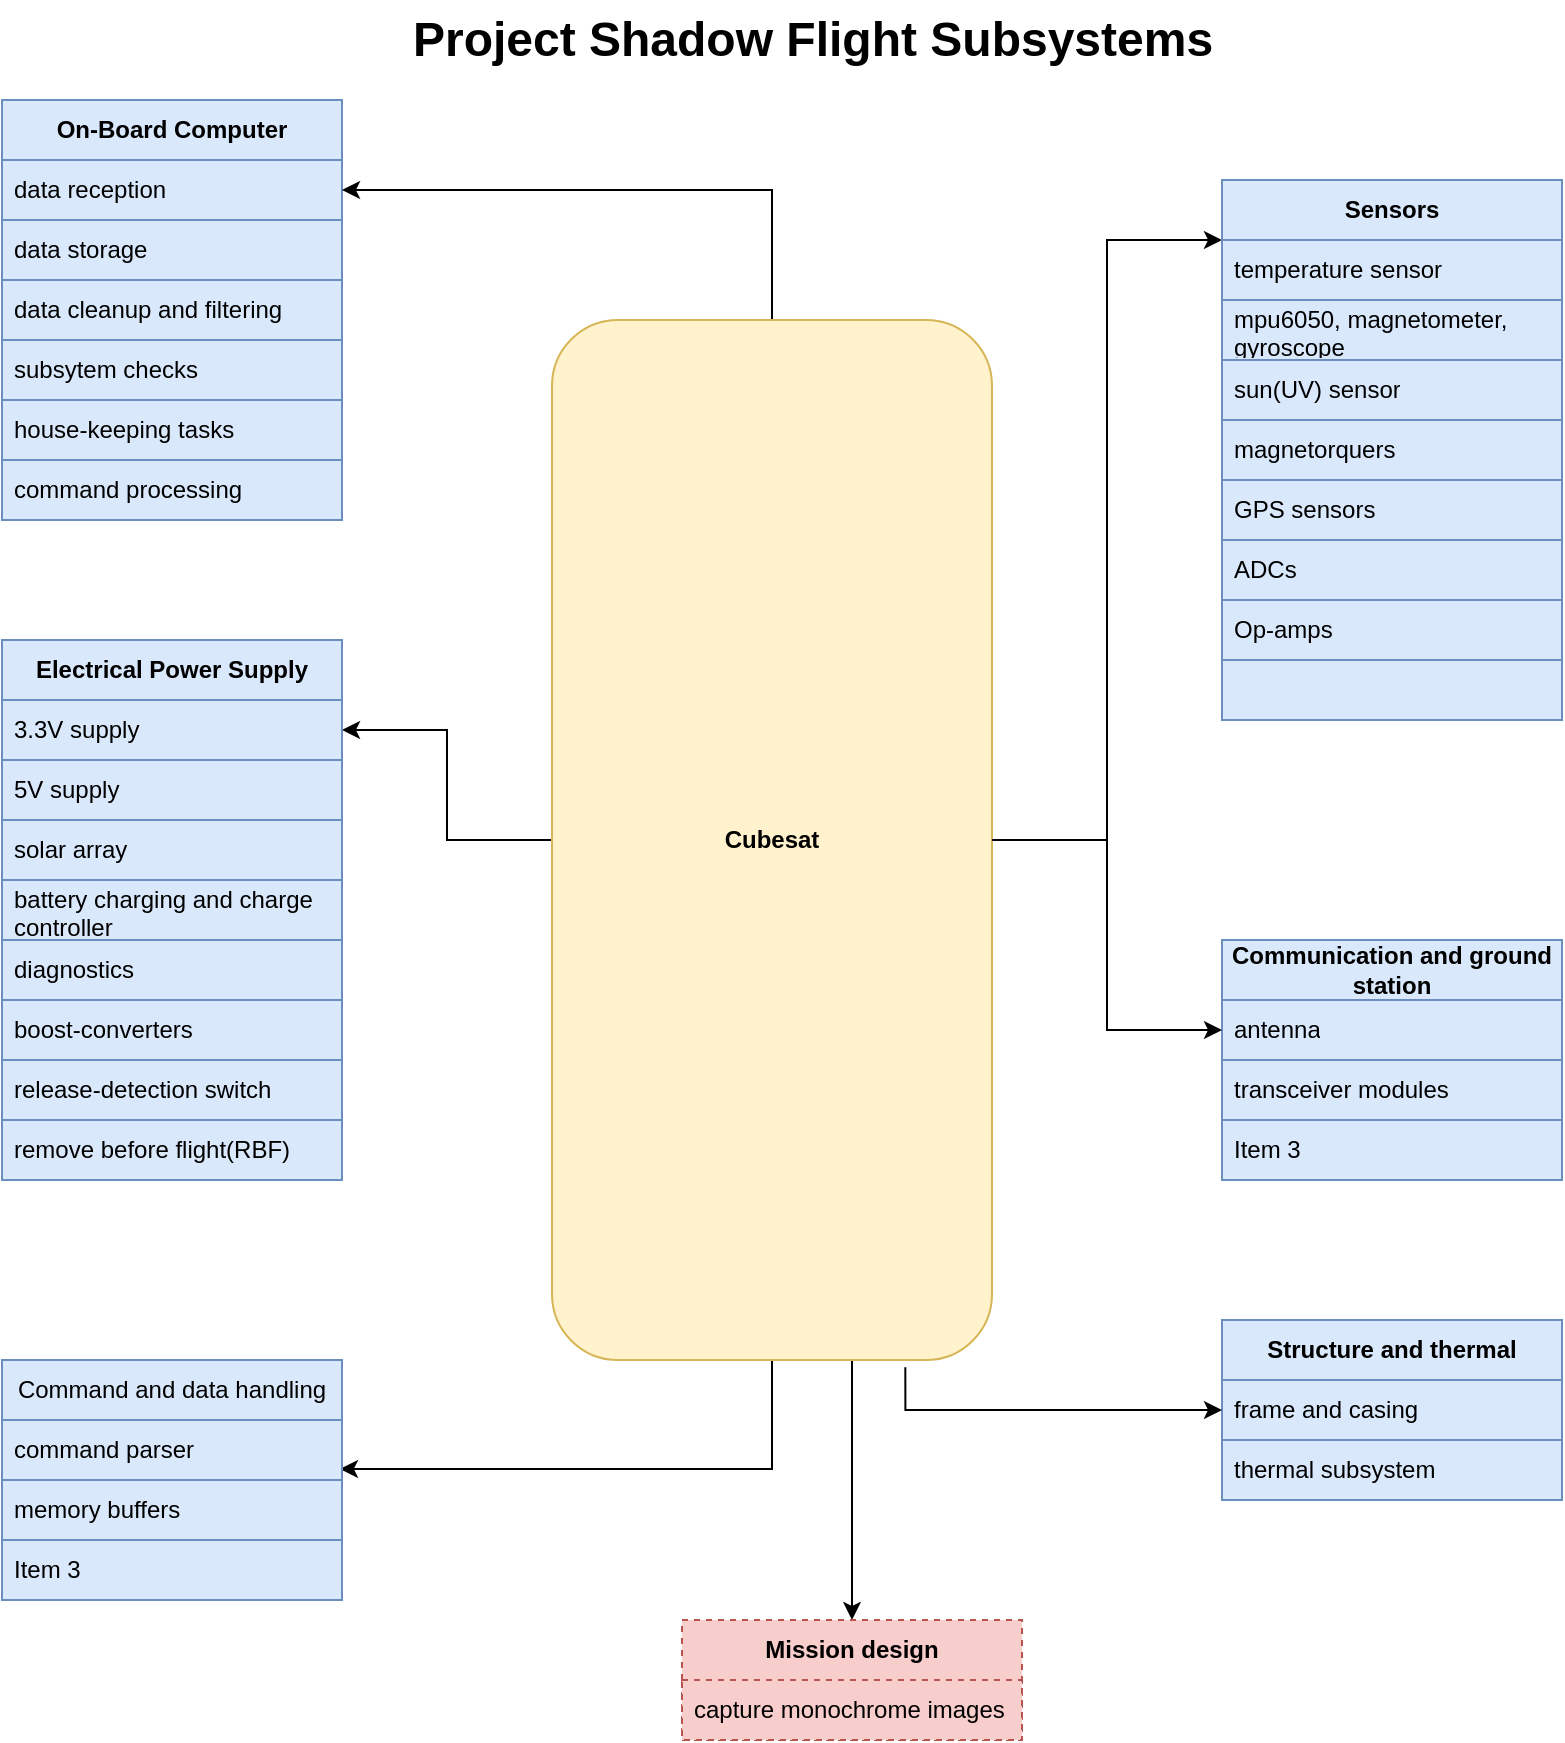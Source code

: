 <mxfile version="28.0.6">
  <diagram name="Page-1" id="E-5t9pThX8K7YHl_Ke6q">
    <mxGraphModel dx="1209" dy="1597" grid="0" gridSize="10" guides="1" tooltips="1" connect="1" arrows="1" fold="1" page="1" pageScale="1" pageWidth="850" pageHeight="1100" math="0" shadow="0">
      <root>
        <mxCell id="0" />
        <mxCell id="1" parent="0" />
        <mxCell id="Uk9GfLsoAb0SeuHJn7hZ-63" value="" style="whiteSpace=wrap;html=1;rounded=0;fillColor=#dae8fc;strokeColor=#6c8ebf;" parent="1" vertex="1">
          <mxGeometry x="630" y="30" width="170" height="30" as="geometry" />
        </mxCell>
        <mxCell id="Uk9GfLsoAb0SeuHJn7hZ-64" value="" style="whiteSpace=wrap;html=1;rounded=0;fillColor=#dae8fc;strokeColor=#6c8ebf;" parent="1" vertex="1">
          <mxGeometry x="630" y="60" width="170" height="30" as="geometry" />
        </mxCell>
        <mxCell id="Uk9GfLsoAb0SeuHJn7hZ-65" value="" style="whiteSpace=wrap;html=1;rounded=0;fillColor=#dae8fc;strokeColor=#6c8ebf;" parent="1" vertex="1">
          <mxGeometry x="630" y="90" width="170" height="30" as="geometry" />
        </mxCell>
        <mxCell id="Uk9GfLsoAb0SeuHJn7hZ-66" value="" style="whiteSpace=wrap;html=1;rounded=0;fillColor=#dae8fc;strokeColor=#6c8ebf;" parent="1" vertex="1">
          <mxGeometry x="630" y="120" width="170" height="30" as="geometry" />
        </mxCell>
        <mxCell id="Uk9GfLsoAb0SeuHJn7hZ-67" value="" style="whiteSpace=wrap;html=1;rounded=0;fillColor=#dae8fc;strokeColor=#6c8ebf;" parent="1" vertex="1">
          <mxGeometry x="630" y="150" width="170" height="30" as="geometry" />
        </mxCell>
        <mxCell id="Uk9GfLsoAb0SeuHJn7hZ-68" value="" style="whiteSpace=wrap;html=1;rounded=0;fillColor=#dae8fc;strokeColor=#6c8ebf;" parent="1" vertex="1">
          <mxGeometry x="630" y="30" width="170" height="30" as="geometry" />
        </mxCell>
        <mxCell id="Uk9GfLsoAb0SeuHJn7hZ-69" value="" style="whiteSpace=wrap;html=1;rounded=0;fillColor=#dae8fc;strokeColor=#6c8ebf;" parent="1" vertex="1">
          <mxGeometry x="630" y="60" width="170" height="30" as="geometry" />
        </mxCell>
        <mxCell id="Uk9GfLsoAb0SeuHJn7hZ-60" value="" style="whiteSpace=wrap;html=1;rounded=0;fillColor=#dae8fc;strokeColor=#6c8ebf;" parent="1" vertex="1">
          <mxGeometry x="20" y="-10" width="170" height="30" as="geometry" />
        </mxCell>
        <mxCell id="Uk9GfLsoAb0SeuHJn7hZ-61" value="" style="whiteSpace=wrap;html=1;rounded=0;fillColor=#dae8fc;strokeColor=#6c8ebf;" parent="1" vertex="1">
          <mxGeometry x="20" y="20" width="170" height="30" as="geometry" />
        </mxCell>
        <mxCell id="Uk9GfLsoAb0SeuHJn7hZ-62" value="" style="whiteSpace=wrap;html=1;rounded=0;fillColor=#dae8fc;strokeColor=#6c8ebf;" parent="1" vertex="1">
          <mxGeometry x="20" y="50" width="170" height="30" as="geometry" />
        </mxCell>
        <mxCell id="Uk9GfLsoAb0SeuHJn7hZ-56" value="" style="whiteSpace=wrap;html=1;rounded=0;fillColor=#dae8fc;strokeColor=#6c8ebf;" parent="1" vertex="1">
          <mxGeometry x="20" y="290" width="170" height="30" as="geometry" />
        </mxCell>
        <mxCell id="Uk9GfLsoAb0SeuHJn7hZ-57" value="" style="whiteSpace=wrap;html=1;rounded=0;fillColor=#dae8fc;strokeColor=#6c8ebf;" parent="1" vertex="1">
          <mxGeometry x="20" y="320" width="170" height="30" as="geometry" />
        </mxCell>
        <mxCell id="Uk9GfLsoAb0SeuHJn7hZ-58" value="" style="whiteSpace=wrap;html=1;rounded=0;fillColor=#dae8fc;strokeColor=#6c8ebf;" parent="1" vertex="1">
          <mxGeometry x="20" y="350" width="170" height="30" as="geometry" />
        </mxCell>
        <mxCell id="Uk9GfLsoAb0SeuHJn7hZ-59" value="" style="whiteSpace=wrap;html=1;rounded=0;fillColor=#dae8fc;strokeColor=#6c8ebf;" parent="1" vertex="1">
          <mxGeometry x="20" y="380" width="170" height="30" as="geometry" />
        </mxCell>
        <mxCell id="Uk9GfLsoAb0SeuHJn7hZ-54" value="" style="whiteSpace=wrap;html=1;rounded=0;fillColor=#dae8fc;strokeColor=#6c8ebf;" parent="1" vertex="1">
          <mxGeometry x="20" y="260" width="170" height="30" as="geometry" />
        </mxCell>
        <mxCell id="Uk9GfLsoAb0SeuHJn7hZ-3" value="&lt;b&gt;On-Board Computer&lt;/b&gt;" style="swimlane;fontStyle=0;childLayout=stackLayout;horizontal=1;startSize=30;horizontalStack=0;resizeParent=1;resizeParentMax=0;resizeLast=0;collapsible=1;marginBottom=0;whiteSpace=wrap;html=1;fillColor=#dae8fc;strokeColor=#6c8ebf;" parent="1" vertex="1">
          <mxGeometry x="20" y="-130" width="170" height="120" as="geometry" />
        </mxCell>
        <mxCell id="Uk9GfLsoAb0SeuHJn7hZ-4" value="data reception" style="text;strokeColor=#6c8ebf;fillColor=#dae8fc;align=left;verticalAlign=middle;spacingLeft=4;spacingRight=4;overflow=hidden;points=[[0,0.5],[1,0.5]];portConstraint=eastwest;rotatable=0;whiteSpace=wrap;html=1;" parent="Uk9GfLsoAb0SeuHJn7hZ-3" vertex="1">
          <mxGeometry y="30" width="170" height="30" as="geometry" />
        </mxCell>
        <mxCell id="Uk9GfLsoAb0SeuHJn7hZ-5" value="data storage" style="text;strokeColor=#6c8ebf;fillColor=#dae8fc;align=left;verticalAlign=middle;spacingLeft=4;spacingRight=4;overflow=hidden;points=[[0,0.5],[1,0.5]];portConstraint=eastwest;rotatable=0;whiteSpace=wrap;html=1;" parent="Uk9GfLsoAb0SeuHJn7hZ-3" vertex="1">
          <mxGeometry y="60" width="170" height="30" as="geometry" />
        </mxCell>
        <mxCell id="Uk9GfLsoAb0SeuHJn7hZ-6" value="data cleanup and filtering" style="text;strokeColor=#6c8ebf;fillColor=#dae8fc;align=left;verticalAlign=middle;spacingLeft=4;spacingRight=4;overflow=hidden;points=[[0,0.5],[1,0.5]];portConstraint=eastwest;rotatable=0;whiteSpace=wrap;html=1;" parent="Uk9GfLsoAb0SeuHJn7hZ-3" vertex="1">
          <mxGeometry y="90" width="170" height="30" as="geometry" />
        </mxCell>
        <mxCell id="Uk9GfLsoAb0SeuHJn7hZ-46" style="edgeStyle=orthogonalEdgeStyle;rounded=0;orthogonalLoop=1;jettySize=auto;html=1;entryX=1;entryY=0.5;entryDx=0;entryDy=0;" parent="1" source="Uk9GfLsoAb0SeuHJn7hZ-7" target="Uk9GfLsoAb0SeuHJn7hZ-4" edge="1">
          <mxGeometry relative="1" as="geometry" />
        </mxCell>
        <mxCell id="Uk9GfLsoAb0SeuHJn7hZ-47" style="edgeStyle=orthogonalEdgeStyle;rounded=0;orthogonalLoop=1;jettySize=auto;html=1;" parent="1" source="Uk9GfLsoAb0SeuHJn7hZ-7" target="Uk9GfLsoAb0SeuHJn7hZ-9" edge="1">
          <mxGeometry relative="1" as="geometry" />
        </mxCell>
        <mxCell id="Uk9GfLsoAb0SeuHJn7hZ-48" style="edgeStyle=orthogonalEdgeStyle;rounded=0;orthogonalLoop=1;jettySize=auto;html=1;entryX=0.994;entryY=0.815;entryDx=0;entryDy=0;entryPerimeter=0;" parent="1" source="Uk9GfLsoAb0SeuHJn7hZ-7" target="Uk9GfLsoAb0SeuHJn7hZ-13" edge="1">
          <mxGeometry relative="1" as="geometry" />
        </mxCell>
        <mxCell id="Uk9GfLsoAb0SeuHJn7hZ-49" style="edgeStyle=orthogonalEdgeStyle;rounded=0;orthogonalLoop=1;jettySize=auto;html=1;entryX=0;entryY=0.25;entryDx=0;entryDy=0;" parent="1" source="Uk9GfLsoAb0SeuHJn7hZ-7" target="Uk9GfLsoAb0SeuHJn7hZ-16" edge="1">
          <mxGeometry relative="1" as="geometry" />
        </mxCell>
        <mxCell id="RITMG11qi4v3MnlWOQNE-2" style="edgeStyle=orthogonalEdgeStyle;rounded=0;orthogonalLoop=1;jettySize=auto;html=1;entryX=0.5;entryY=0;entryDx=0;entryDy=0;" edge="1" parent="1" source="Uk9GfLsoAb0SeuHJn7hZ-7" target="Uk9GfLsoAb0SeuHJn7hZ-29">
          <mxGeometry relative="1" as="geometry">
            <Array as="points">
              <mxPoint x="445" y="550" />
              <mxPoint x="445" y="550" />
            </Array>
          </mxGeometry>
        </mxCell>
        <mxCell id="Uk9GfLsoAb0SeuHJn7hZ-7" value="&lt;b&gt;Cubesat&lt;/b&gt;" style="rounded=1;whiteSpace=wrap;html=1;fillColor=#fff2cc;strokeColor=#d6b656;" parent="1" vertex="1">
          <mxGeometry x="295" y="-20" width="220" height="520" as="geometry" />
        </mxCell>
        <mxCell id="Uk9GfLsoAb0SeuHJn7hZ-8" value="&lt;b&gt;Electrical Power Supply&lt;/b&gt;" style="swimlane;fontStyle=0;childLayout=stackLayout;horizontal=1;startSize=30;horizontalStack=0;resizeParent=1;resizeParentMax=0;resizeLast=0;collapsible=1;marginBottom=0;whiteSpace=wrap;html=1;fillColor=#dae8fc;strokeColor=#6c8ebf;" parent="1" vertex="1">
          <mxGeometry x="20" y="140" width="170" height="120" as="geometry" />
        </mxCell>
        <mxCell id="Uk9GfLsoAb0SeuHJn7hZ-9" value="3.3V supply" style="text;strokeColor=#6c8ebf;fillColor=#dae8fc;align=left;verticalAlign=middle;spacingLeft=4;spacingRight=4;overflow=hidden;points=[[0,0.5],[1,0.5]];portConstraint=eastwest;rotatable=0;whiteSpace=wrap;html=1;" parent="Uk9GfLsoAb0SeuHJn7hZ-8" vertex="1">
          <mxGeometry y="30" width="170" height="30" as="geometry" />
        </mxCell>
        <mxCell id="Uk9GfLsoAb0SeuHJn7hZ-10" value="5V supply" style="text;strokeColor=#6c8ebf;fillColor=#dae8fc;align=left;verticalAlign=middle;spacingLeft=4;spacingRight=4;overflow=hidden;points=[[0,0.5],[1,0.5]];portConstraint=eastwest;rotatable=0;whiteSpace=wrap;html=1;" parent="Uk9GfLsoAb0SeuHJn7hZ-8" vertex="1">
          <mxGeometry y="60" width="170" height="30" as="geometry" />
        </mxCell>
        <mxCell id="Uk9GfLsoAb0SeuHJn7hZ-11" value="solar array" style="text;strokeColor=#6c8ebf;fillColor=#dae8fc;align=left;verticalAlign=middle;spacingLeft=4;spacingRight=4;overflow=hidden;points=[[0,0.5],[1,0.5]];portConstraint=eastwest;rotatable=0;whiteSpace=wrap;html=1;" parent="Uk9GfLsoAb0SeuHJn7hZ-8" vertex="1">
          <mxGeometry y="90" width="170" height="30" as="geometry" />
        </mxCell>
        <mxCell id="Uk9GfLsoAb0SeuHJn7hZ-12" value="Command and data handling" style="swimlane;fontStyle=0;childLayout=stackLayout;horizontal=1;startSize=30;horizontalStack=0;resizeParent=1;resizeParentMax=0;resizeLast=0;collapsible=1;marginBottom=0;whiteSpace=wrap;html=1;fillColor=#dae8fc;strokeColor=#6c8ebf;" parent="1" vertex="1">
          <mxGeometry x="20" y="500" width="170" height="120" as="geometry" />
        </mxCell>
        <mxCell id="Uk9GfLsoAb0SeuHJn7hZ-13" value="command parser" style="text;strokeColor=#6c8ebf;fillColor=#dae8fc;align=left;verticalAlign=middle;spacingLeft=4;spacingRight=4;overflow=hidden;points=[[0,0.5],[1,0.5]];portConstraint=eastwest;rotatable=0;whiteSpace=wrap;html=1;" parent="Uk9GfLsoAb0SeuHJn7hZ-12" vertex="1">
          <mxGeometry y="30" width="170" height="30" as="geometry" />
        </mxCell>
        <mxCell id="Uk9GfLsoAb0SeuHJn7hZ-14" value="memory buffers" style="text;strokeColor=#6c8ebf;fillColor=#dae8fc;align=left;verticalAlign=middle;spacingLeft=4;spacingRight=4;overflow=hidden;points=[[0,0.5],[1,0.5]];portConstraint=eastwest;rotatable=0;whiteSpace=wrap;html=1;" parent="Uk9GfLsoAb0SeuHJn7hZ-12" vertex="1">
          <mxGeometry y="60" width="170" height="30" as="geometry" />
        </mxCell>
        <mxCell id="Uk9GfLsoAb0SeuHJn7hZ-15" value="Item 3" style="text;strokeColor=#6c8ebf;fillColor=#dae8fc;align=left;verticalAlign=middle;spacingLeft=4;spacingRight=4;overflow=hidden;points=[[0,0.5],[1,0.5]];portConstraint=eastwest;rotatable=0;whiteSpace=wrap;html=1;" parent="Uk9GfLsoAb0SeuHJn7hZ-12" vertex="1">
          <mxGeometry y="90" width="170" height="30" as="geometry" />
        </mxCell>
        <mxCell id="Uk9GfLsoAb0SeuHJn7hZ-16" value="&lt;b&gt;Sensors&lt;/b&gt;" style="swimlane;fontStyle=0;childLayout=stackLayout;horizontal=1;startSize=30;horizontalStack=0;resizeParent=1;resizeParentMax=0;resizeLast=0;collapsible=1;marginBottom=0;whiteSpace=wrap;html=1;fillColor=#dae8fc;strokeColor=#6c8ebf;" parent="1" vertex="1">
          <mxGeometry x="630" y="-90" width="170" height="120" as="geometry" />
        </mxCell>
        <mxCell id="Uk9GfLsoAb0SeuHJn7hZ-17" value="temperature sensor" style="text;strokeColor=#6c8ebf;fillColor=#dae8fc;align=left;verticalAlign=middle;spacingLeft=4;spacingRight=4;overflow=hidden;points=[[0,0.5],[1,0.5]];portConstraint=eastwest;rotatable=0;whiteSpace=wrap;html=1;" parent="Uk9GfLsoAb0SeuHJn7hZ-16" vertex="1">
          <mxGeometry y="30" width="170" height="30" as="geometry" />
        </mxCell>
        <mxCell id="Uk9GfLsoAb0SeuHJn7hZ-18" value="mpu6050, magnetometer, gyroscope" style="text;strokeColor=#6c8ebf;fillColor=#dae8fc;align=left;verticalAlign=middle;spacingLeft=4;spacingRight=4;overflow=hidden;points=[[0,0.5],[1,0.5]];portConstraint=eastwest;rotatable=0;whiteSpace=wrap;html=1;" parent="Uk9GfLsoAb0SeuHJn7hZ-16" vertex="1">
          <mxGeometry y="60" width="170" height="30" as="geometry" />
        </mxCell>
        <mxCell id="Uk9GfLsoAb0SeuHJn7hZ-19" value="sun(UV) sensor" style="text;strokeColor=#6c8ebf;fillColor=#dae8fc;align=left;verticalAlign=middle;spacingLeft=4;spacingRight=4;overflow=hidden;points=[[0,0.5],[1,0.5]];portConstraint=eastwest;rotatable=0;whiteSpace=wrap;html=1;" parent="Uk9GfLsoAb0SeuHJn7hZ-16" vertex="1">
          <mxGeometry y="90" width="170" height="30" as="geometry" />
        </mxCell>
        <mxCell id="Uk9GfLsoAb0SeuHJn7hZ-20" value="&lt;b&gt;Communication and ground station&lt;/b&gt;" style="swimlane;fontStyle=0;childLayout=stackLayout;horizontal=1;startSize=30;horizontalStack=0;resizeParent=1;resizeParentMax=0;resizeLast=0;collapsible=1;marginBottom=0;whiteSpace=wrap;html=1;fillColor=#dae8fc;strokeColor=#6c8ebf;" parent="1" vertex="1">
          <mxGeometry x="630" y="290" width="170" height="120" as="geometry" />
        </mxCell>
        <mxCell id="Uk9GfLsoAb0SeuHJn7hZ-21" value="antenna" style="text;strokeColor=#6c8ebf;fillColor=#dae8fc;align=left;verticalAlign=middle;spacingLeft=4;spacingRight=4;overflow=hidden;points=[[0,0.5],[1,0.5]];portConstraint=eastwest;rotatable=0;whiteSpace=wrap;html=1;" parent="Uk9GfLsoAb0SeuHJn7hZ-20" vertex="1">
          <mxGeometry y="30" width="170" height="30" as="geometry" />
        </mxCell>
        <mxCell id="Uk9GfLsoAb0SeuHJn7hZ-22" value="transceiver modules" style="text;strokeColor=#6c8ebf;fillColor=#dae8fc;align=left;verticalAlign=middle;spacingLeft=4;spacingRight=4;overflow=hidden;points=[[0,0.5],[1,0.5]];portConstraint=eastwest;rotatable=0;whiteSpace=wrap;html=1;" parent="Uk9GfLsoAb0SeuHJn7hZ-20" vertex="1">
          <mxGeometry y="60" width="170" height="30" as="geometry" />
        </mxCell>
        <mxCell id="Uk9GfLsoAb0SeuHJn7hZ-23" value="Item 3" style="text;strokeColor=#6c8ebf;fillColor=#dae8fc;align=left;verticalAlign=middle;spacingLeft=4;spacingRight=4;overflow=hidden;points=[[0,0.5],[1,0.5]];portConstraint=eastwest;rotatable=0;whiteSpace=wrap;html=1;" parent="Uk9GfLsoAb0SeuHJn7hZ-20" vertex="1">
          <mxGeometry y="90" width="170" height="30" as="geometry" />
        </mxCell>
        <mxCell id="Uk9GfLsoAb0SeuHJn7hZ-24" value="&lt;b&gt;Structure and thermal&lt;/b&gt;" style="swimlane;fontStyle=0;childLayout=stackLayout;horizontal=1;startSize=30;horizontalStack=0;resizeParent=1;resizeParentMax=0;resizeLast=0;collapsible=1;marginBottom=0;whiteSpace=wrap;html=1;fillColor=#dae8fc;strokeColor=#6c8ebf;" parent="1" vertex="1">
          <mxGeometry x="630" y="480" width="170" height="90" as="geometry" />
        </mxCell>
        <mxCell id="Uk9GfLsoAb0SeuHJn7hZ-25" value="frame and casing&amp;nbsp;" style="text;strokeColor=#6c8ebf;fillColor=#dae8fc;align=left;verticalAlign=middle;spacingLeft=4;spacingRight=4;overflow=hidden;points=[[0,0.5],[1,0.5]];portConstraint=eastwest;rotatable=0;whiteSpace=wrap;html=1;" parent="Uk9GfLsoAb0SeuHJn7hZ-24" vertex="1">
          <mxGeometry y="30" width="170" height="30" as="geometry" />
        </mxCell>
        <mxCell id="Uk9GfLsoAb0SeuHJn7hZ-26" value="thermal subsystem" style="text;strokeColor=#6c8ebf;fillColor=#dae8fc;align=left;verticalAlign=middle;spacingLeft=4;spacingRight=4;overflow=hidden;points=[[0,0.5],[1,0.5]];portConstraint=eastwest;rotatable=0;whiteSpace=wrap;html=1;" parent="Uk9GfLsoAb0SeuHJn7hZ-24" vertex="1">
          <mxGeometry y="60" width="170" height="30" as="geometry" />
        </mxCell>
        <mxCell id="Uk9GfLsoAb0SeuHJn7hZ-29" value="&lt;b&gt;Mission design&lt;/b&gt;" style="swimlane;fontStyle=0;childLayout=stackLayout;horizontal=1;startSize=30;horizontalStack=0;resizeParent=1;resizeParentMax=0;resizeLast=0;collapsible=1;marginBottom=0;whiteSpace=wrap;html=1;dashed=1;fillColor=#f8cecc;strokeColor=#b85450;" parent="1" vertex="1">
          <mxGeometry x="360" y="630" width="170" height="60" as="geometry" />
        </mxCell>
        <mxCell id="Uk9GfLsoAb0SeuHJn7hZ-30" value="capture monochrome images" style="text;strokeColor=#b85450;fillColor=#f8cecc;align=left;verticalAlign=middle;spacingLeft=4;spacingRight=4;overflow=hidden;points=[[0,0.5],[1,0.5]];portConstraint=eastwest;rotatable=0;whiteSpace=wrap;html=1;dashed=1;" parent="Uk9GfLsoAb0SeuHJn7hZ-29" vertex="1">
          <mxGeometry y="30" width="170" height="30" as="geometry" />
        </mxCell>
        <mxCell id="Uk9GfLsoAb0SeuHJn7hZ-33" value="battery charging and charge controller" style="text;strokeColor=#6c8ebf;fillColor=#dae8fc;align=left;verticalAlign=middle;spacingLeft=4;spacingRight=4;overflow=hidden;points=[[0,0.5],[1,0.5]];portConstraint=eastwest;rotatable=0;whiteSpace=wrap;html=1;rounded=0;" parent="1" vertex="1">
          <mxGeometry x="20" y="260" width="170" height="30" as="geometry" />
        </mxCell>
        <mxCell id="Uk9GfLsoAb0SeuHJn7hZ-34" value="diagnostics" style="text;strokeColor=#6c8ebf;fillColor=#dae8fc;align=left;verticalAlign=middle;spacingLeft=4;spacingRight=4;overflow=hidden;points=[[0,0.5],[1,0.5]];portConstraint=eastwest;rotatable=0;whiteSpace=wrap;html=1;" parent="1" vertex="1">
          <mxGeometry x="20" y="290" width="170" height="30" as="geometry" />
        </mxCell>
        <mxCell id="Uk9GfLsoAb0SeuHJn7hZ-35" value="boost-converters" style="text;strokeColor=#6c8ebf;fillColor=#dae8fc;align=left;verticalAlign=middle;spacingLeft=4;spacingRight=4;overflow=hidden;points=[[0,0.5],[1,0.5]];portConstraint=eastwest;rotatable=0;whiteSpace=wrap;html=1;" parent="1" vertex="1">
          <mxGeometry x="20" y="320" width="170" height="30" as="geometry" />
        </mxCell>
        <mxCell id="Uk9GfLsoAb0SeuHJn7hZ-36" value="release-detection switch" style="text;strokeColor=#6c8ebf;fillColor=#dae8fc;align=left;verticalAlign=middle;spacingLeft=4;spacingRight=4;overflow=hidden;points=[[0,0.5],[1,0.5]];portConstraint=eastwest;rotatable=0;whiteSpace=wrap;html=1;" parent="1" vertex="1">
          <mxGeometry x="20" y="350" width="170" height="30" as="geometry" />
        </mxCell>
        <mxCell id="Uk9GfLsoAb0SeuHJn7hZ-37" value="remove before flight(RBF)" style="text;strokeColor=#6c8ebf;fillColor=#dae8fc;align=left;verticalAlign=middle;spacingLeft=4;spacingRight=4;overflow=hidden;points=[[0,0.5],[1,0.5]];portConstraint=eastwest;rotatable=0;whiteSpace=wrap;html=1;" parent="1" vertex="1">
          <mxGeometry x="20" y="380" width="170" height="30" as="geometry" />
        </mxCell>
        <mxCell id="Uk9GfLsoAb0SeuHJn7hZ-38" value="magnetorquers" style="text;strokeColor=#6c8ebf;fillColor=#dae8fc;align=left;verticalAlign=middle;spacingLeft=4;spacingRight=4;overflow=hidden;points=[[0,0.5],[1,0.5]];portConstraint=eastwest;rotatable=0;whiteSpace=wrap;html=1;" parent="1" vertex="1">
          <mxGeometry x="630" y="30" width="170" height="30" as="geometry" />
        </mxCell>
        <mxCell id="Uk9GfLsoAb0SeuHJn7hZ-39" value="GPS sensors" style="text;strokeColor=#6c8ebf;fillColor=#dae8fc;align=left;verticalAlign=middle;spacingLeft=4;spacingRight=4;overflow=hidden;points=[[0,0.5],[1,0.5]];portConstraint=eastwest;rotatable=0;whiteSpace=wrap;html=1;" parent="1" vertex="1">
          <mxGeometry x="630" y="60" width="170" height="30" as="geometry" />
        </mxCell>
        <mxCell id="Uk9GfLsoAb0SeuHJn7hZ-40" value="ADCs" style="text;strokeColor=#6c8ebf;fillColor=#dae8fc;align=left;verticalAlign=middle;spacingLeft=4;spacingRight=4;overflow=hidden;points=[[0,0.5],[1,0.5]];portConstraint=eastwest;rotatable=0;whiteSpace=wrap;html=1;" parent="1" vertex="1">
          <mxGeometry x="630" y="90" width="170" height="30" as="geometry" />
        </mxCell>
        <mxCell id="Uk9GfLsoAb0SeuHJn7hZ-41" value="Op-amps" style="text;strokeColor=#6c8ebf;fillColor=#dae8fc;align=left;verticalAlign=middle;spacingLeft=4;spacingRight=4;overflow=hidden;points=[[0,0.5],[1,0.5]];portConstraint=eastwest;rotatable=0;whiteSpace=wrap;html=1;" parent="1" vertex="1">
          <mxGeometry x="630" y="120" width="170" height="30" as="geometry" />
        </mxCell>
        <mxCell id="Uk9GfLsoAb0SeuHJn7hZ-43" value="subsytem checks" style="text;strokeColor=#6c8ebf;fillColor=#dae8fc;align=left;verticalAlign=middle;spacingLeft=4;spacingRight=4;overflow=hidden;points=[[0,0.5],[1,0.5]];portConstraint=eastwest;rotatable=0;whiteSpace=wrap;html=1;" parent="1" vertex="1">
          <mxGeometry x="20" y="-10" width="170" height="30" as="geometry" />
        </mxCell>
        <mxCell id="Uk9GfLsoAb0SeuHJn7hZ-44" value="house-keeping tasks&amp;nbsp;" style="text;strokeColor=#6c8ebf;fillColor=#dae8fc;align=left;verticalAlign=middle;spacingLeft=4;spacingRight=4;overflow=hidden;points=[[0,0.5],[1,0.5]];portConstraint=eastwest;rotatable=0;whiteSpace=wrap;html=1;" parent="1" vertex="1">
          <mxGeometry x="20" y="20" width="170" height="30" as="geometry" />
        </mxCell>
        <mxCell id="Uk9GfLsoAb0SeuHJn7hZ-45" value="command processing" style="text;strokeColor=#6c8ebf;fillColor=#dae8fc;align=left;verticalAlign=middle;spacingLeft=4;spacingRight=4;overflow=hidden;points=[[0,0.5],[1,0.5]];portConstraint=eastwest;rotatable=0;whiteSpace=wrap;html=1;" parent="1" vertex="1">
          <mxGeometry x="20" y="50" width="170" height="30" as="geometry" />
        </mxCell>
        <mxCell id="Uk9GfLsoAb0SeuHJn7hZ-50" style="edgeStyle=orthogonalEdgeStyle;rounded=0;orthogonalLoop=1;jettySize=auto;html=1;" parent="1" source="Uk9GfLsoAb0SeuHJn7hZ-7" target="Uk9GfLsoAb0SeuHJn7hZ-21" edge="1">
          <mxGeometry relative="1" as="geometry" />
        </mxCell>
        <mxCell id="Uk9GfLsoAb0SeuHJn7hZ-51" style="edgeStyle=orthogonalEdgeStyle;rounded=0;orthogonalLoop=1;jettySize=auto;html=1;exitX=0.803;exitY=1.007;exitDx=0;exitDy=0;exitPerimeter=0;" parent="1" source="Uk9GfLsoAb0SeuHJn7hZ-7" target="Uk9GfLsoAb0SeuHJn7hZ-25" edge="1">
          <mxGeometry relative="1" as="geometry" />
        </mxCell>
        <mxCell id="Uk9GfLsoAb0SeuHJn7hZ-52" value="Project Shadow Flight Subsystems" style="text;strokeColor=none;fillColor=none;html=1;fontSize=24;fontStyle=1;verticalAlign=middle;align=center;" parent="1" vertex="1">
          <mxGeometry x="375" y="-180" width="100" height="40" as="geometry" />
        </mxCell>
      </root>
    </mxGraphModel>
  </diagram>
</mxfile>
